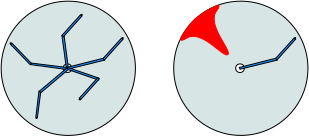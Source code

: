 <?xml version="1.0" encoding="UTF-8"?>
<dia:diagram xmlns:dia="http://www.lysator.liu.se/~alla/dia/">
  <dia:layer name="Background" visible="true" active="true">
    <dia:object type="Standard - Ellipse" version="0" id="O0">
      <dia:attribute name="obj_pos">
        <dia:point val="-13.625,-7.925"/>
      </dia:attribute>
      <dia:attribute name="obj_bb">
        <dia:rectangle val="-13.675,-7.975;23.775,29.475"/>
      </dia:attribute>
      <dia:attribute name="elem_corner">
        <dia:point val="-13.625,-7.925"/>
      </dia:attribute>
      <dia:attribute name="elem_width">
        <dia:real val="37.35"/>
      </dia:attribute>
      <dia:attribute name="elem_height">
        <dia:real val="37.35"/>
      </dia:attribute>
      <dia:attribute name="border_width">
        <dia:real val="0.1"/>
      </dia:attribute>
      <dia:attribute name="inner_color">
        <dia:color val="#d8e5e5"/>
      </dia:attribute>
      <dia:attribute name="aspect">
        <dia:enum val="2"/>
      </dia:attribute>
    </dia:object>
    <dia:object type="Standard - Ellipse" version="0" id="O1">
      <dia:attribute name="obj_pos">
        <dia:point val="3.625,9.525"/>
      </dia:attribute>
      <dia:attribute name="obj_bb">
        <dia:rectangle val="3.575,9.475;6.075,11.975"/>
      </dia:attribute>
      <dia:attribute name="elem_corner">
        <dia:point val="3.625,9.525"/>
      </dia:attribute>
      <dia:attribute name="elem_width">
        <dia:real val="2.4"/>
      </dia:attribute>
      <dia:attribute name="elem_height">
        <dia:real val="2.4"/>
      </dia:attribute>
      <dia:attribute name="aspect">
        <dia:enum val="2"/>
      </dia:attribute>
    </dia:object>
    <dia:object type="Standard - Polygon" version="0" id="O2">
      <dia:attribute name="obj_pos">
        <dia:point val="4.633,10.511"/>
      </dia:attribute>
      <dia:attribute name="obj_bb">
        <dia:rectangle val="4.565,7.852;15.253,11.07"/>
      </dia:attribute>
      <dia:attribute name="poly_points">
        <dia:point val="4.633,10.511"/>
        <dia:point val="14.933,7.911"/>
        <dia:point val="15.183,8.461"/>
        <dia:point val="4.833,11.011"/>
      </dia:attribute>
      <dia:attribute name="line_width">
        <dia:real val="0.1"/>
      </dia:attribute>
      <dia:attribute name="inner_color">
        <dia:color val="#1e90ff"/>
      </dia:attribute>
      <dia:attribute name="show_background">
        <dia:boolean val="true"/>
      </dia:attribute>
    </dia:object>
    <dia:object type="Standard - Polygon" version="0" id="O3">
      <dia:attribute name="obj_pos">
        <dia:point val="14.733,8.011"/>
      </dia:attribute>
      <dia:attribute name="obj_bb">
        <dia:rectangle val="14.667,2.295;20.358,8.538"/>
      </dia:attribute>
      <dia:attribute name="poly_points">
        <dia:point val="14.733,8.011"/>
        <dia:point val="19.833,2.361"/>
        <dia:point val="20.283,2.661"/>
        <dia:point val="15.083,8.461"/>
      </dia:attribute>
      <dia:attribute name="line_width">
        <dia:real val="0.1"/>
      </dia:attribute>
      <dia:attribute name="inner_color">
        <dia:color val="#1e90ff"/>
      </dia:attribute>
      <dia:attribute name="show_background">
        <dia:boolean val="true"/>
      </dia:attribute>
    </dia:object>
    <dia:object type="Standard - Polygon" version="0" id="O4">
      <dia:attribute name="obj_pos">
        <dia:point val="4.888,10.525"/>
      </dia:attribute>
      <dia:attribute name="obj_bb">
        <dia:rectangle val="4.662,10.461;13.589,14.092"/>
      </dia:attribute>
      <dia:attribute name="poly_points">
        <dia:point val="4.888,10.525"/>
        <dia:point val="13.535,13.481"/>
        <dia:point val="13.475,14.025"/>
        <dia:point val="4.725,11.025"/>
      </dia:attribute>
      <dia:attribute name="line_width">
        <dia:real val="0.1"/>
      </dia:attribute>
      <dia:attribute name="inner_color">
        <dia:color val="#1e90ff"/>
      </dia:attribute>
      <dia:attribute name="show_background">
        <dia:boolean val="true"/>
      </dia:attribute>
    </dia:object>
    <dia:object type="Standard - Polygon" version="0" id="O5">
      <dia:attribute name="obj_pos">
        <dia:point val="8.135,19.031"/>
      </dia:attribute>
      <dia:attribute name="obj_bb">
        <dia:rectangle val="8.07,13.315;13.761,19.558"/>
      </dia:attribute>
      <dia:attribute name="poly_points">
        <dia:point val="8.135,19.031"/>
        <dia:point val="13.235,13.381"/>
        <dia:point val="13.685,13.681"/>
        <dia:point val="8.485,19.481"/>
      </dia:attribute>
      <dia:attribute name="line_width">
        <dia:real val="0.1"/>
      </dia:attribute>
      <dia:attribute name="inner_color">
        <dia:color val="#1e90ff"/>
      </dia:attribute>
      <dia:attribute name="show_background">
        <dia:boolean val="true"/>
      </dia:attribute>
    </dia:object>
    <dia:object type="Standard - Polygon" version="0" id="O6">
      <dia:attribute name="obj_pos">
        <dia:point val="-5.375,9.275"/>
      </dia:attribute>
      <dia:attribute name="obj_bb">
        <dia:rectangle val="-5.466,9.219;4.784,11.131"/>
      </dia:attribute>
      <dia:attribute name="poly_points">
        <dia:point val="-5.375,9.275"/>
        <dia:point val="4.725,10.525"/>
        <dia:point val="4.625,11.075"/>
        <dia:point val="-5.412,9.726"/>
      </dia:attribute>
      <dia:attribute name="line_width">
        <dia:real val="0.1"/>
      </dia:attribute>
      <dia:attribute name="inner_color">
        <dia:color val="#1e90ff"/>
      </dia:attribute>
      <dia:attribute name="show_background">
        <dia:boolean val="true"/>
      </dia:attribute>
    </dia:object>
    <dia:object type="Standard - Polygon" version="0" id="O7">
      <dia:attribute name="obj_pos">
        <dia:point val="-5.575,9.725"/>
      </dia:attribute>
      <dia:attribute name="obj_bb">
        <dia:rectangle val="-11.095,3.654;-5.142,9.796"/>
      </dia:attribute>
      <dia:attribute name="poly_points">
        <dia:point val="-5.575,9.725"/>
        <dia:point val="-11.025,4.075"/>
        <dia:point val="-10.675,3.725"/>
        <dia:point val="-5.212,9.376"/>
      </dia:attribute>
      <dia:attribute name="line_width">
        <dia:real val="0.1"/>
      </dia:attribute>
      <dia:attribute name="inner_color">
        <dia:color val="#1e90ff"/>
      </dia:attribute>
      <dia:attribute name="show_background">
        <dia:boolean val="true"/>
      </dia:attribute>
    </dia:object>
    <dia:object type="Standard - Polygon" version="0" id="O8">
      <dia:attribute name="obj_pos">
        <dia:point val="4.475,10.441"/>
      </dia:attribute>
      <dia:attribute name="obj_bb">
        <dia:rectangle val="3.219,1.533;5.081,10.499"/>
      </dia:attribute>
      <dia:attribute name="poly_points">
        <dia:point val="4.475,10.441"/>
        <dia:point val="3.275,1.691"/>
        <dia:point val="3.875,1.591"/>
        <dia:point val="5.025,10.341"/>
      </dia:attribute>
      <dia:attribute name="line_width">
        <dia:real val="0.1"/>
      </dia:attribute>
      <dia:attribute name="inner_color">
        <dia:color val="#1e90ff"/>
      </dia:attribute>
      <dia:attribute name="show_background">
        <dia:boolean val="true"/>
      </dia:attribute>
    </dia:object>
    <dia:object type="Standard - Polygon" version="0" id="O9">
      <dia:attribute name="obj_pos">
        <dia:point val="3.305,1.551"/>
      </dia:attribute>
      <dia:attribute name="obj_bb">
        <dia:rectangle val="3.24,-4.164;8.931,2.079"/>
      </dia:attribute>
      <dia:attribute name="poly_points">
        <dia:point val="3.305,1.551"/>
        <dia:point val="8.405,-4.099"/>
        <dia:point val="8.855,-3.799"/>
        <dia:point val="3.655,2.001"/>
      </dia:attribute>
      <dia:attribute name="line_width">
        <dia:real val="0.1"/>
      </dia:attribute>
      <dia:attribute name="inner_color">
        <dia:color val="#1e90ff"/>
      </dia:attribute>
      <dia:attribute name="show_background">
        <dia:boolean val="true"/>
      </dia:attribute>
    </dia:object>
    <dia:object type="Standard - Polygon" version="0" id="O10">
      <dia:attribute name="obj_pos">
        <dia:point val="-2.95,17.06"/>
      </dia:attribute>
      <dia:attribute name="obj_bb">
        <dia:rectangle val="-3.008,10.498;5.082,17.746"/>
      </dia:attribute>
      <dia:attribute name="poly_points">
        <dia:point val="-2.95,17.06"/>
        <dia:point val="4.771,10.579"/>
        <dia:point val="5.021,11.129"/>
        <dia:point val="-2.75,17.66"/>
      </dia:attribute>
      <dia:attribute name="line_width">
        <dia:real val="0.1"/>
      </dia:attribute>
      <dia:attribute name="inner_color">
        <dia:color val="#1e90ff"/>
      </dia:attribute>
      <dia:attribute name="show_background">
        <dia:boolean val="true"/>
      </dia:attribute>
    </dia:object>
    <dia:object type="Standard - Polygon" version="0" id="O11">
      <dia:attribute name="obj_pos">
        <dia:point val="-3.983,24.336"/>
      </dia:attribute>
      <dia:attribute name="obj_bb">
        <dia:rectangle val="-4.039,17.037;-2.597,24.492"/>
      </dia:attribute>
      <dia:attribute name="poly_points">
        <dia:point val="-3.983,24.336"/>
        <dia:point val="-3.117,17.136"/>
        <dia:point val="-2.65,17.536"/>
        <dia:point val="-3.542,24.431"/>
      </dia:attribute>
      <dia:attribute name="line_width">
        <dia:real val="0.1"/>
      </dia:attribute>
      <dia:attribute name="inner_color">
        <dia:color val="#1e90ff"/>
      </dia:attribute>
      <dia:attribute name="show_background">
        <dia:boolean val="true"/>
      </dia:attribute>
    </dia:object>
    <dia:object type="Standard - Ellipse" version="0" id="O12">
      <dia:attribute name="obj_pos">
        <dia:point val="-3.967,24.371"/>
      </dia:attribute>
      <dia:attribute name="obj_bb">
        <dia:rectangle val="-4.017,24.321;-3.567,24.771"/>
      </dia:attribute>
      <dia:attribute name="elem_corner">
        <dia:point val="-3.967,24.371"/>
      </dia:attribute>
      <dia:attribute name="elem_width">
        <dia:real val="0.35"/>
      </dia:attribute>
      <dia:attribute name="elem_height">
        <dia:real val="0.35"/>
      </dia:attribute>
      <dia:attribute name="border_width">
        <dia:real val="0.1"/>
      </dia:attribute>
      <dia:attribute name="inner_color">
        <dia:color val="#000000"/>
      </dia:attribute>
      <dia:attribute name="aspect">
        <dia:enum val="2"/>
      </dia:attribute>
    </dia:object>
    <dia:object type="Standard - Ellipse" version="0" id="O13">
      <dia:attribute name="obj_pos">
        <dia:point val="-11.167,3.65"/>
      </dia:attribute>
      <dia:attribute name="obj_bb">
        <dia:rectangle val="-11.217,3.6;-10.767,4.05"/>
      </dia:attribute>
      <dia:attribute name="elem_corner">
        <dia:point val="-11.167,3.65"/>
      </dia:attribute>
      <dia:attribute name="elem_width">
        <dia:real val="0.35"/>
      </dia:attribute>
      <dia:attribute name="elem_height">
        <dia:real val="0.35"/>
      </dia:attribute>
      <dia:attribute name="border_width">
        <dia:real val="0.1"/>
      </dia:attribute>
      <dia:attribute name="inner_color">
        <dia:color val="#000000"/>
      </dia:attribute>
      <dia:attribute name="aspect">
        <dia:enum val="2"/>
      </dia:attribute>
    </dia:object>
    <dia:object type="Standard - Ellipse" version="0" id="O14">
      <dia:attribute name="obj_pos">
        <dia:point val="8.583,-4.289"/>
      </dia:attribute>
      <dia:attribute name="obj_bb">
        <dia:rectangle val="8.533,-4.339;8.983,-3.889"/>
      </dia:attribute>
      <dia:attribute name="elem_corner">
        <dia:point val="8.583,-4.289"/>
      </dia:attribute>
      <dia:attribute name="elem_width">
        <dia:real val="0.35"/>
      </dia:attribute>
      <dia:attribute name="elem_height">
        <dia:real val="0.35"/>
      </dia:attribute>
      <dia:attribute name="border_width">
        <dia:real val="0.1"/>
      </dia:attribute>
      <dia:attribute name="inner_color">
        <dia:color val="#000000"/>
      </dia:attribute>
      <dia:attribute name="aspect">
        <dia:enum val="2"/>
      </dia:attribute>
    </dia:object>
    <dia:object type="Standard - Ellipse" version="0" id="O15">
      <dia:attribute name="obj_pos">
        <dia:point val="19.983,2.161"/>
      </dia:attribute>
      <dia:attribute name="obj_bb">
        <dia:rectangle val="19.933,2.111;20.383,2.561"/>
      </dia:attribute>
      <dia:attribute name="elem_corner">
        <dia:point val="19.983,2.161"/>
      </dia:attribute>
      <dia:attribute name="elem_width">
        <dia:real val="0.35"/>
      </dia:attribute>
      <dia:attribute name="elem_height">
        <dia:real val="0.35"/>
      </dia:attribute>
      <dia:attribute name="border_width">
        <dia:real val="0.1"/>
      </dia:attribute>
      <dia:attribute name="inner_color">
        <dia:color val="#000000"/>
      </dia:attribute>
      <dia:attribute name="aspect">
        <dia:enum val="2"/>
      </dia:attribute>
    </dia:object>
    <dia:object type="Standard - Ellipse" version="0" id="O16">
      <dia:attribute name="obj_pos">
        <dia:point val="8.033,19.196"/>
      </dia:attribute>
      <dia:attribute name="obj_bb">
        <dia:rectangle val="7.983,19.146;8.433,19.596"/>
      </dia:attribute>
      <dia:attribute name="elem_corner">
        <dia:point val="8.033,19.196"/>
      </dia:attribute>
      <dia:attribute name="elem_width">
        <dia:real val="0.35"/>
      </dia:attribute>
      <dia:attribute name="elem_height">
        <dia:real val="0.35"/>
      </dia:attribute>
      <dia:attribute name="border_width">
        <dia:real val="0.1"/>
      </dia:attribute>
      <dia:attribute name="inner_color">
        <dia:color val="#000000"/>
      </dia:attribute>
      <dia:attribute name="aspect">
        <dia:enum val="2"/>
      </dia:attribute>
    </dia:object>
    <dia:object type="Standard - Ellipse" version="0" id="O17">
      <dia:attribute name="obj_pos">
        <dia:point val="34.38,-7.925"/>
      </dia:attribute>
      <dia:attribute name="obj_bb">
        <dia:rectangle val="34.33,-7.975;71.78,29.475"/>
      </dia:attribute>
      <dia:attribute name="elem_corner">
        <dia:point val="34.38,-7.925"/>
      </dia:attribute>
      <dia:attribute name="elem_width">
        <dia:real val="37.35"/>
      </dia:attribute>
      <dia:attribute name="elem_height">
        <dia:real val="37.35"/>
      </dia:attribute>
      <dia:attribute name="border_width">
        <dia:real val="0.1"/>
      </dia:attribute>
      <dia:attribute name="inner_color">
        <dia:color val="#d8e5e5"/>
      </dia:attribute>
      <dia:attribute name="aspect">
        <dia:enum val="2"/>
      </dia:attribute>
    </dia:object>
    <dia:object type="Standard - Ellipse" version="0" id="O18">
      <dia:attribute name="obj_pos">
        <dia:point val="51.63,9.525"/>
      </dia:attribute>
      <dia:attribute name="obj_bb">
        <dia:rectangle val="51.58,9.475;54.08,11.975"/>
      </dia:attribute>
      <dia:attribute name="elem_corner">
        <dia:point val="51.63,9.525"/>
      </dia:attribute>
      <dia:attribute name="elem_width">
        <dia:real val="2.4"/>
      </dia:attribute>
      <dia:attribute name="elem_height">
        <dia:real val="2.4"/>
      </dia:attribute>
      <dia:attribute name="aspect">
        <dia:enum val="2"/>
      </dia:attribute>
    </dia:object>
    <dia:object type="Standard - Polygon" version="0" id="O19">
      <dia:attribute name="obj_pos">
        <dia:point val="52.638,10.511"/>
      </dia:attribute>
      <dia:attribute name="obj_bb">
        <dia:rectangle val="52.57,7.852;63.258,11.07"/>
      </dia:attribute>
      <dia:attribute name="poly_points">
        <dia:point val="52.638,10.511"/>
        <dia:point val="62.938,7.911"/>
        <dia:point val="63.188,8.461"/>
        <dia:point val="52.838,11.011"/>
      </dia:attribute>
      <dia:attribute name="line_width">
        <dia:real val="0.1"/>
      </dia:attribute>
      <dia:attribute name="inner_color">
        <dia:color val="#1e90ff"/>
      </dia:attribute>
      <dia:attribute name="show_background">
        <dia:boolean val="true"/>
      </dia:attribute>
    </dia:object>
    <dia:object type="Standard - Polygon" version="0" id="O20">
      <dia:attribute name="obj_pos">
        <dia:point val="62.738,8.011"/>
      </dia:attribute>
      <dia:attribute name="obj_bb">
        <dia:rectangle val="62.672,2.295;68.363,8.538"/>
      </dia:attribute>
      <dia:attribute name="poly_points">
        <dia:point val="62.738,8.011"/>
        <dia:point val="67.838,2.361"/>
        <dia:point val="68.288,2.661"/>
        <dia:point val="63.088,8.461"/>
      </dia:attribute>
      <dia:attribute name="line_width">
        <dia:real val="0.1"/>
      </dia:attribute>
      <dia:attribute name="inner_color">
        <dia:color val="#1e90ff"/>
      </dia:attribute>
      <dia:attribute name="show_background">
        <dia:boolean val="true"/>
      </dia:attribute>
    </dia:object>
    <dia:object type="Standard - Ellipse" version="0" id="O21">
      <dia:attribute name="obj_pos">
        <dia:point val="67.988,2.161"/>
      </dia:attribute>
      <dia:attribute name="obj_bb">
        <dia:rectangle val="67.938,2.111;68.388,2.561"/>
      </dia:attribute>
      <dia:attribute name="elem_corner">
        <dia:point val="67.988,2.161"/>
      </dia:attribute>
      <dia:attribute name="elem_width">
        <dia:real val="0.35"/>
      </dia:attribute>
      <dia:attribute name="elem_height">
        <dia:real val="0.35"/>
      </dia:attribute>
      <dia:attribute name="border_width">
        <dia:real val="0.1"/>
      </dia:attribute>
      <dia:attribute name="inner_color">
        <dia:color val="#000000"/>
      </dia:attribute>
      <dia:attribute name="aspect">
        <dia:enum val="2"/>
      </dia:attribute>
    </dia:object>
    <dia:object type="Standard - Beziergon" version="0" id="O22">
      <dia:attribute name="obj_pos">
        <dia:point val="40.243,-2.925"/>
      </dia:attribute>
      <dia:attribute name="obj_bb">
        <dia:rectangle val="36.298,-6.753;49.639,7.068"/>
      </dia:attribute>
      <dia:attribute name="bez_points">
        <dia:point val="40.243,-2.925"/>
        <dia:point val="41.193,-3.825"/>
        <dia:point val="49.293,-9.225"/>
        <dia:point val="46.343,-5.275"/>
        <dia:point val="43.393,-1.325"/>
        <dia:point val="50.693,5.875"/>
        <dia:point val="49.443,6.925"/>
        <dia:point val="48.193,7.975"/>
        <dia:point val="42.243,-0.225"/>
        <dia:point val="37.943,2.375"/>
        <dia:point val="33.643,4.975"/>
        <dia:point val="39.293,-2.025"/>
      </dia:attribute>
      <dia:attribute name="corner_types">
        <dia:enum val="0"/>
        <dia:enum val="0"/>
        <dia:enum val="0"/>
        <dia:enum val="0"/>
        <dia:enum val="0"/>
      </dia:attribute>
      <dia:attribute name="line_color">
        <dia:color val="#ff0000"/>
      </dia:attribute>
      <dia:attribute name="line_width">
        <dia:real val="0.1"/>
      </dia:attribute>
      <dia:attribute name="inner_color">
        <dia:color val="#ff0000"/>
      </dia:attribute>
      <dia:attribute name="show_background">
        <dia:boolean val="true"/>
      </dia:attribute>
    </dia:object>
  </dia:layer>
</dia:diagram>
